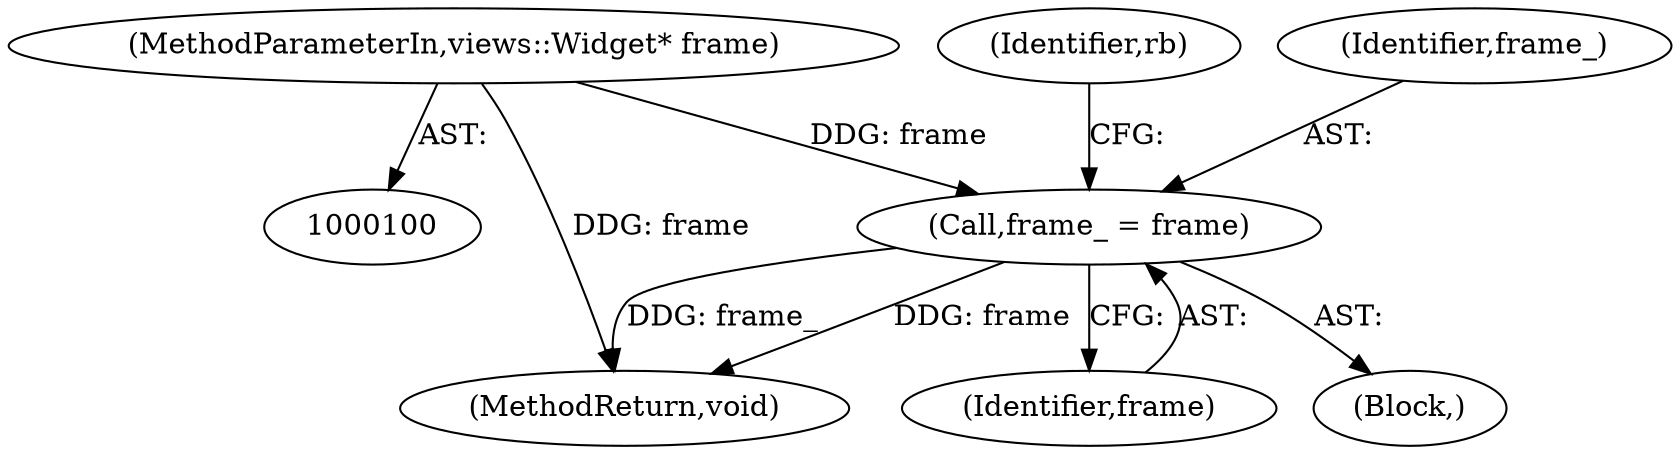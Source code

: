 digraph "0_Chrome_7f8cdab6fda192d15e45a3e9682b1eec427870c5_5@pointer" {
"1000101" [label="(MethodParameterIn,views::Widget* frame)"];
"1000103" [label="(Call,frame_ = frame)"];
"1000101" [label="(MethodParameterIn,views::Widget* frame)"];
"1000102" [label="(Block,)"];
"1000108" [label="(Identifier,rb)"];
"1000104" [label="(Identifier,frame_)"];
"1000157" [label="(MethodReturn,void)"];
"1000103" [label="(Call,frame_ = frame)"];
"1000105" [label="(Identifier,frame)"];
"1000101" -> "1000100"  [label="AST: "];
"1000101" -> "1000157"  [label="DDG: frame"];
"1000101" -> "1000103"  [label="DDG: frame"];
"1000103" -> "1000102"  [label="AST: "];
"1000103" -> "1000105"  [label="CFG: "];
"1000104" -> "1000103"  [label="AST: "];
"1000105" -> "1000103"  [label="AST: "];
"1000108" -> "1000103"  [label="CFG: "];
"1000103" -> "1000157"  [label="DDG: frame_"];
"1000103" -> "1000157"  [label="DDG: frame"];
}
